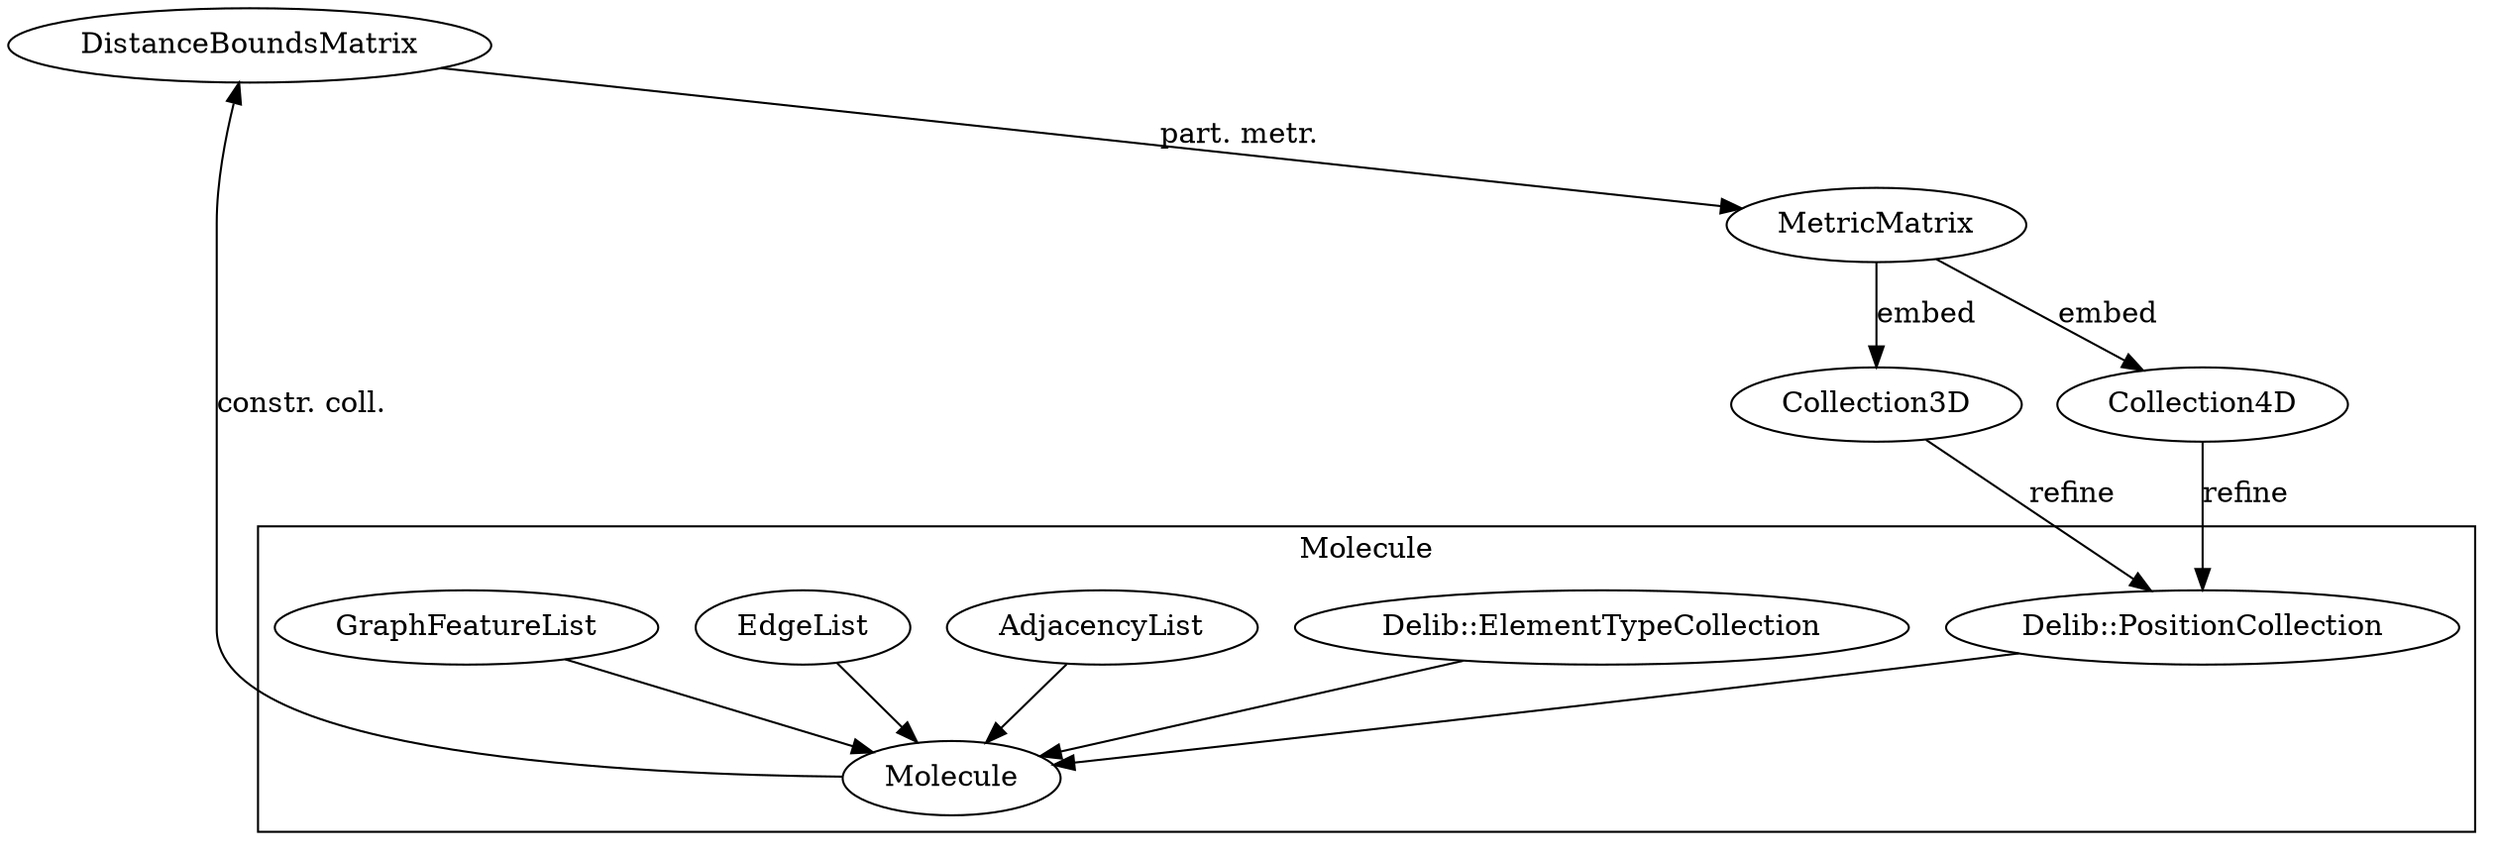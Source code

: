 digraph G {
  subgraph cluster_0 {
    label = "Molecule";
    "Delib::PositionCollection" -> "Molecule";
    "Delib::ElementTypeCollection" -> "Molecule";
    "AdjacencyList" -> "Molecule";
    "EdgeList" -> "Molecule";
    "GraphFeatureList" -> "Molecule";
  }
  "Molecule" -> "DistanceBoundsMatrix" [label="constr. coll."];
  "DistanceBoundsMatrix" -> "MetricMatrix" [label="part. metr."];
  "MetricMatrix" -> "Collection4D" [label="embed"];
  "MetricMatrix" -> "Collection3D" [label="embed"];
  "Collection4D" -> "Delib::PositionCollection" [label="refine"];
  "Collection3D" -> "Delib::PositionCollection" [label="refine"];
}
